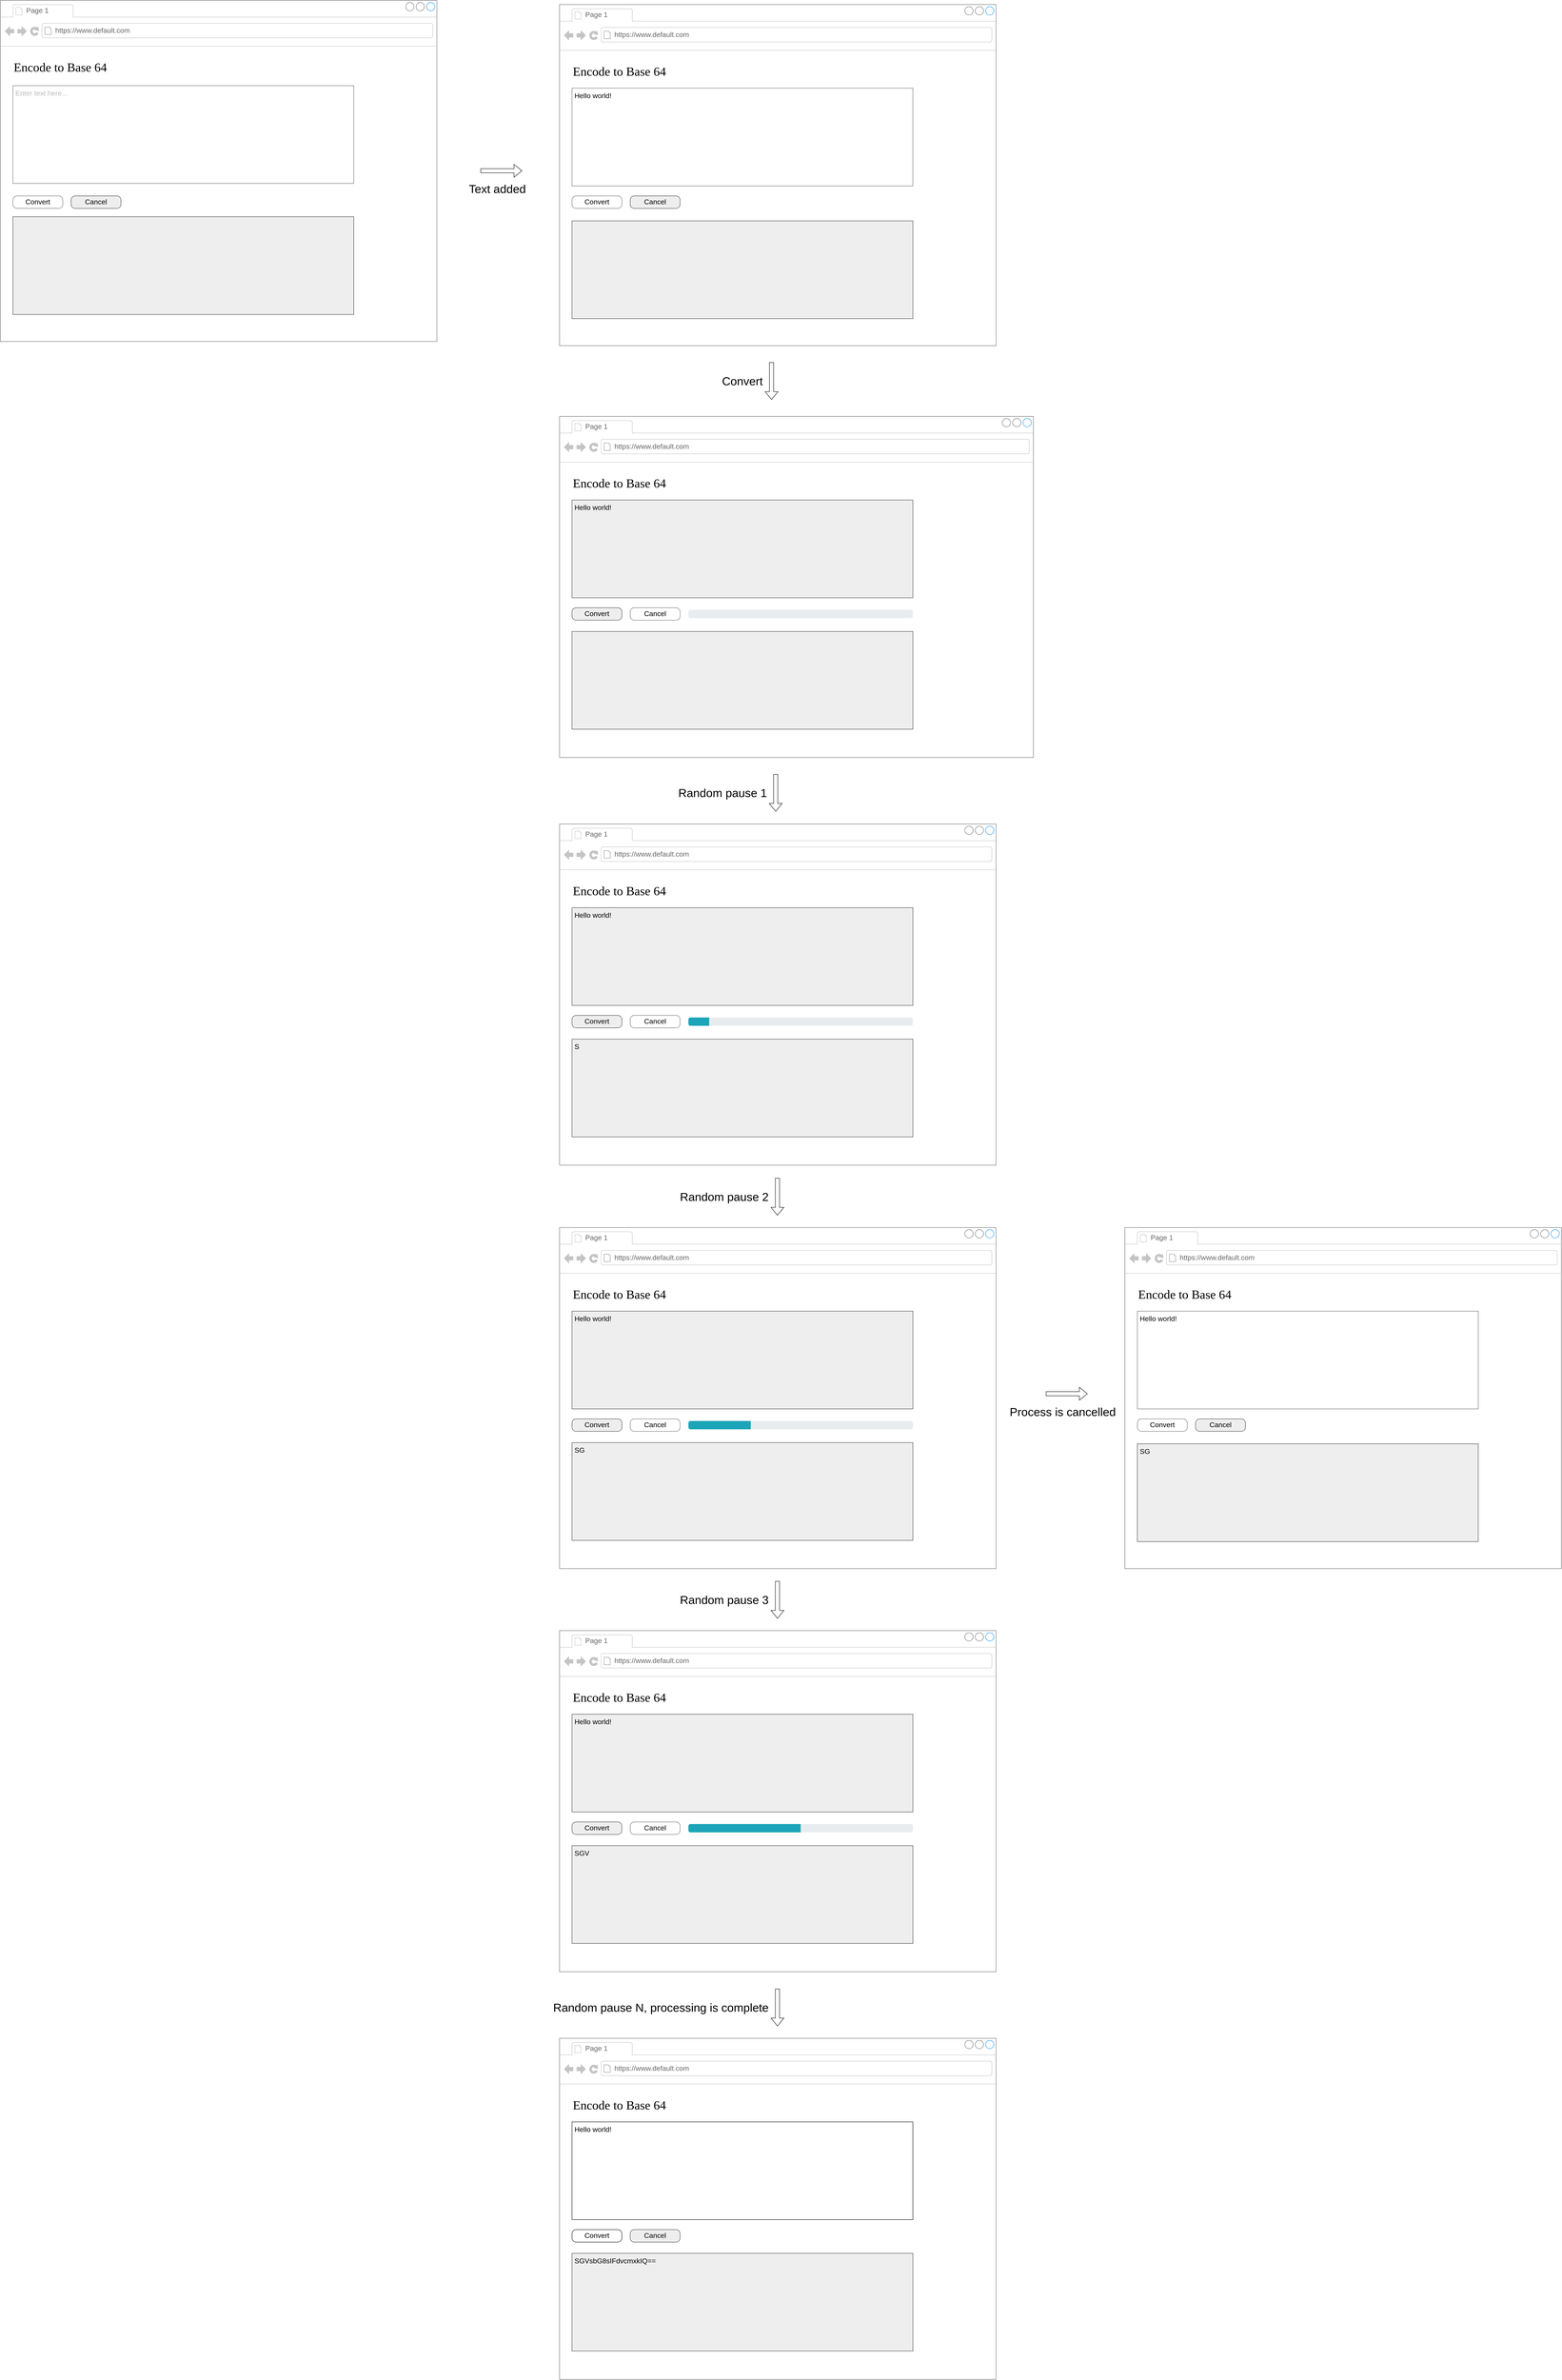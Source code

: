 <mxfile version="21.3.7" type="device" pages="2">
  <diagram name="Wireframes" id="2cc2dc42-3aac-f2a9-1cec-7a8b7cbee084">
    <mxGraphModel dx="4780" dy="3087" grid="1" gridSize="10" guides="1" tooltips="1" connect="1" arrows="1" fold="1" page="1" pageScale="1" pageWidth="1100" pageHeight="850" background="none" math="0" shadow="0">
      <root>
        <mxCell id="0" />
        <mxCell id="1" parent="0" />
        <mxCell id="rPM3YHODY2QAmtToVd4L-13" value="" style="strokeWidth=1;shadow=0;dashed=0;align=center;html=1;shape=mxgraph.mockup.containers.browserWindow;rSize=0;strokeColor=#666666;mainText=,;recursiveResize=0;rounded=0;labelBackgroundColor=none;fontFamily=Verdana;fontSize=12;fontColor=#bdbcbc;" parent="1" vertex="1">
          <mxGeometry x="1370" y="1030" width="1140" height="820" as="geometry" />
        </mxCell>
        <mxCell id="rPM3YHODY2QAmtToVd4L-14" value="Page 1" style="strokeWidth=1;shadow=0;dashed=0;align=center;html=1;shape=mxgraph.mockup.containers.anchor;fontSize=17;fontColor=#666666;align=left;" parent="rPM3YHODY2QAmtToVd4L-13" vertex="1">
          <mxGeometry x="60" y="12" width="110" height="26" as="geometry" />
        </mxCell>
        <mxCell id="rPM3YHODY2QAmtToVd4L-15" value="https://www.default.com" style="strokeWidth=1;shadow=0;dashed=0;align=center;html=1;shape=mxgraph.mockup.containers.anchor;rSize=0;fontSize=17;fontColor=#666666;align=left;" parent="rPM3YHODY2QAmtToVd4L-13" vertex="1">
          <mxGeometry x="130" y="60" width="250" height="26" as="geometry" />
        </mxCell>
        <mxCell id="rPM3YHODY2QAmtToVd4L-16" value="Encode to Base 64" style="text;html=1;points=[];align=left;verticalAlign=top;spacingTop=-4;fontSize=30;fontFamily=Verdana" parent="rPM3YHODY2QAmtToVd4L-13" vertex="1">
          <mxGeometry x="30" y="140" width="340" height="50" as="geometry" />
        </mxCell>
        <mxCell id="rPM3YHODY2QAmtToVd4L-17" value="Convert" style="strokeWidth=1;shadow=0;dashed=0;align=center;html=1;shape=mxgraph.mockup.buttons.button;strokeColor=#36393d;mainText=;buttonStyle=round;fontSize=17;fontStyle=0;fillColor=#eeeeee;whiteSpace=wrap;rounded=0;labelBackgroundColor=none;" parent="rPM3YHODY2QAmtToVd4L-13" vertex="1">
          <mxGeometry x="30" y="460" width="120" height="30" as="geometry" />
        </mxCell>
        <mxCell id="rPM3YHODY2QAmtToVd4L-18" value="Hello world!" style="strokeWidth=1;shadow=0;dashed=0;align=center;html=1;shape=mxgraph.mockup.text.textBox;align=left;fontSize=17;spacingLeft=4;spacingTop=-3;whiteSpace=wrap;strokeColor=#36393d;mainText=;labelPosition=center;verticalLabelPosition=top;verticalAlign=bottom;spacingBottom=-31;fillColor=#eeeeee;" parent="rPM3YHODY2QAmtToVd4L-13" vertex="1">
          <mxGeometry x="30" y="201" width="820" height="235" as="geometry" />
        </mxCell>
        <mxCell id="rPM3YHODY2QAmtToVd4L-28" value="" style="strokeWidth=1;shadow=0;dashed=0;align=center;html=1;shape=mxgraph.mockup.text.textBox;align=left;fontSize=17;spacingLeft=4;spacingTop=-3;whiteSpace=wrap;strokeColor=#36393d;mainText=;labelPosition=center;verticalLabelPosition=top;verticalAlign=bottom;spacingBottom=-31;fillColor=#eeeeee;" parent="rPM3YHODY2QAmtToVd4L-13" vertex="1">
          <mxGeometry x="30" y="517" width="820" height="235" as="geometry" />
        </mxCell>
        <mxCell id="rPM3YHODY2QAmtToVd4L-29" value="Cancel" style="strokeWidth=1;shadow=0;dashed=0;align=center;html=1;shape=mxgraph.mockup.buttons.button;strokeColor=#666666;mainText=;buttonStyle=round;fontSize=17;fontStyle=0;fillColor=none;whiteSpace=wrap;rounded=0;labelBackgroundColor=none;" parent="rPM3YHODY2QAmtToVd4L-13" vertex="1">
          <mxGeometry x="170" y="460" width="120" height="30" as="geometry" />
        </mxCell>
        <mxCell id="VLw5lVdfSRDfY9Y6dXmb-11" value="" style="html=1;shadow=0;dashed=0;shape=mxgraph.bootstrap.rrect;rSize=5;fillColor=#E9ECEF;strokeColor=none;fillOpacity=100;labelPadding=0;" vertex="1" parent="rPM3YHODY2QAmtToVd4L-13">
          <mxGeometry x="310" y="465" width="540" height="20" as="geometry" />
        </mxCell>
        <mxCell id="7026571954dc6520-1" value="" style="strokeWidth=1;shadow=0;dashed=0;align=center;html=1;shape=mxgraph.mockup.containers.browserWindow;rSize=0;strokeColor=#666666;mainText=,;recursiveResize=0;rounded=0;labelBackgroundColor=none;fontFamily=Verdana;fontSize=12" parent="1" vertex="1">
          <mxGeometry x="25" y="30" width="1050" height="820" as="geometry" />
        </mxCell>
        <mxCell id="7026571954dc6520-2" value="Page 1" style="strokeWidth=1;shadow=0;dashed=0;align=center;html=1;shape=mxgraph.mockup.containers.anchor;fontSize=17;fontColor=#666666;align=left;" parent="7026571954dc6520-1" vertex="1">
          <mxGeometry x="60" y="12" width="110" height="26" as="geometry" />
        </mxCell>
        <mxCell id="7026571954dc6520-3" value="https://www.default.com" style="strokeWidth=1;shadow=0;dashed=0;align=center;html=1;shape=mxgraph.mockup.containers.anchor;rSize=0;fontSize=17;fontColor=#666666;align=left;" parent="7026571954dc6520-1" vertex="1">
          <mxGeometry x="130" y="60" width="250" height="26" as="geometry" />
        </mxCell>
        <mxCell id="7026571954dc6520-4" value="Encode to Base 64" style="text;html=1;points=[];align=left;verticalAlign=top;spacingTop=-4;fontSize=30;fontFamily=Verdana" parent="7026571954dc6520-1" vertex="1">
          <mxGeometry x="30" y="140" width="340" height="50" as="geometry" />
        </mxCell>
        <mxCell id="rPM3YHODY2QAmtToVd4L-1" value="Enter text here..." style="strokeWidth=1;shadow=0;dashed=0;align=center;html=1;shape=mxgraph.mockup.text.textBox;fontColor=#bdbcbc;align=left;fontSize=17;spacingLeft=4;spacingTop=-3;whiteSpace=wrap;strokeColor=#666666;mainText=;labelPosition=center;verticalLabelPosition=top;verticalAlign=bottom;spacingBottom=-31;" parent="7026571954dc6520-1" vertex="1">
          <mxGeometry x="30" y="205" width="820" height="235" as="geometry" />
        </mxCell>
        <mxCell id="rPM3YHODY2QAmtToVd4L-20" value="" style="strokeWidth=1;shadow=0;dashed=0;align=center;html=1;shape=mxgraph.mockup.text.textBox;align=left;fontSize=17;spacingLeft=4;spacingTop=-3;whiteSpace=wrap;strokeColor=#36393d;mainText=;labelPosition=center;verticalLabelPosition=top;verticalAlign=bottom;spacingBottom=-31;fillColor=#eeeeee;" parent="7026571954dc6520-1" vertex="1">
          <mxGeometry x="30" y="520" width="820" height="235" as="geometry" />
        </mxCell>
        <mxCell id="rPM3YHODY2QAmtToVd4L-33" value="Convert" style="strokeWidth=1;shadow=0;dashed=0;align=center;html=1;shape=mxgraph.mockup.buttons.button;strokeColor=#666666;mainText=;buttonStyle=round;fontSize=17;fontStyle=0;fillColor=none;whiteSpace=wrap;rounded=0;labelBackgroundColor=none;" parent="7026571954dc6520-1" vertex="1">
          <mxGeometry x="30" y="470" width="120" height="30" as="geometry" />
        </mxCell>
        <mxCell id="rPM3YHODY2QAmtToVd4L-34" value="Cancel" style="strokeWidth=1;shadow=0;dashed=0;align=center;html=1;shape=mxgraph.mockup.buttons.button;strokeColor=#36393d;mainText=;buttonStyle=round;fontSize=17;fontStyle=0;fillColor=#eeeeee;whiteSpace=wrap;rounded=0;labelBackgroundColor=none;" parent="7026571954dc6520-1" vertex="1">
          <mxGeometry x="170" y="470" width="120" height="30" as="geometry" />
        </mxCell>
        <mxCell id="rPM3YHODY2QAmtToVd4L-5" value="" style="strokeWidth=1;shadow=0;dashed=0;align=center;html=1;shape=mxgraph.mockup.containers.browserWindow;rSize=0;strokeColor=#666666;mainText=,;recursiveResize=0;rounded=0;labelBackgroundColor=none;fontFamily=Verdana;fontSize=12;fontColor=#bdbcbc;" parent="1" vertex="1">
          <mxGeometry x="1370" y="40" width="1050" height="820" as="geometry" />
        </mxCell>
        <mxCell id="rPM3YHODY2QAmtToVd4L-6" value="Page 1" style="strokeWidth=1;shadow=0;dashed=0;align=center;html=1;shape=mxgraph.mockup.containers.anchor;fontSize=17;fontColor=#666666;align=left;" parent="rPM3YHODY2QAmtToVd4L-5" vertex="1">
          <mxGeometry x="60" y="12" width="110" height="26" as="geometry" />
        </mxCell>
        <mxCell id="rPM3YHODY2QAmtToVd4L-7" value="https://www.default.com" style="strokeWidth=1;shadow=0;dashed=0;align=center;html=1;shape=mxgraph.mockup.containers.anchor;rSize=0;fontSize=17;fontColor=#666666;align=left;" parent="rPM3YHODY2QAmtToVd4L-5" vertex="1">
          <mxGeometry x="130" y="60" width="250" height="26" as="geometry" />
        </mxCell>
        <mxCell id="rPM3YHODY2QAmtToVd4L-8" value="Encode to Base 64" style="text;html=1;points=[];align=left;verticalAlign=top;spacingTop=-4;fontSize=30;fontFamily=Verdana" parent="rPM3YHODY2QAmtToVd4L-5" vertex="1">
          <mxGeometry x="30" y="140" width="340" height="50" as="geometry" />
        </mxCell>
        <mxCell id="rPM3YHODY2QAmtToVd4L-12" value="Hello world!" style="strokeWidth=1;shadow=0;dashed=0;align=center;html=1;shape=mxgraph.mockup.text.textBox;fontColor=#050505;align=left;fontSize=17;spacingLeft=4;spacingTop=-3;whiteSpace=wrap;strokeColor=#666666;mainText=;labelPosition=center;verticalLabelPosition=top;verticalAlign=bottom;spacingBottom=-31;" parent="rPM3YHODY2QAmtToVd4L-5" vertex="1">
          <mxGeometry x="30" y="201" width="820" height="235" as="geometry" />
        </mxCell>
        <mxCell id="rPM3YHODY2QAmtToVd4L-31" value="Convert" style="strokeWidth=1;shadow=0;dashed=0;align=center;html=1;shape=mxgraph.mockup.buttons.button;strokeColor=#666666;mainText=;buttonStyle=round;fontSize=17;fontStyle=0;fillColor=none;whiteSpace=wrap;rounded=0;labelBackgroundColor=none;" parent="rPM3YHODY2QAmtToVd4L-5" vertex="1">
          <mxGeometry x="30" y="460" width="120" height="30" as="geometry" />
        </mxCell>
        <mxCell id="rPM3YHODY2QAmtToVd4L-32" value="Cancel" style="strokeWidth=1;shadow=0;dashed=0;align=center;html=1;shape=mxgraph.mockup.buttons.button;strokeColor=#36393d;mainText=;buttonStyle=round;fontSize=17;fontStyle=0;fillColor=#eeeeee;whiteSpace=wrap;rounded=0;labelBackgroundColor=none;" parent="rPM3YHODY2QAmtToVd4L-5" vertex="1">
          <mxGeometry x="170" y="460" width="120" height="30" as="geometry" />
        </mxCell>
        <mxCell id="rPM3YHODY2QAmtToVd4L-35" value="" style="strokeWidth=1;shadow=0;dashed=0;align=center;html=1;shape=mxgraph.mockup.text.textBox;align=left;fontSize=17;spacingLeft=4;spacingTop=-3;whiteSpace=wrap;strokeColor=#36393d;mainText=;labelPosition=center;verticalLabelPosition=top;verticalAlign=bottom;spacingBottom=-31;fillColor=#eeeeee;" parent="rPM3YHODY2QAmtToVd4L-5" vertex="1">
          <mxGeometry x="30" y="520" width="820" height="235" as="geometry" />
        </mxCell>
        <mxCell id="rPM3YHODY2QAmtToVd4L-11" value="Text added" style="shape=flexArrow;endArrow=classic;html=1;rounded=0;fontSize=28;align=center;spacingLeft=0;spacingRight=20;labelPosition=center;verticalLabelPosition=bottom;verticalAlign=top;spacingBottom=-3;spacingTop=20;" parent="1" edge="1">
          <mxGeometry width="50" height="50" relative="1" as="geometry">
            <mxPoint x="1180" y="439.52" as="sourcePoint" />
            <mxPoint x="1280" y="439.52" as="targetPoint" />
          </mxGeometry>
        </mxCell>
        <mxCell id="rPM3YHODY2QAmtToVd4L-19" value="Random pause 2" style="shape=flexArrow;endArrow=classic;html=1;rounded=0;fontSize=28;labelPosition=left;verticalLabelPosition=middle;align=right;verticalAlign=middle;spacingLeft=0;spacingRight=20;" parent="1" edge="1">
          <mxGeometry x="-0.009" width="50" height="50" relative="1" as="geometry">
            <mxPoint x="1894.23" y="2861" as="sourcePoint" />
            <mxPoint x="1894.23" y="2951" as="targetPoint" />
            <mxPoint as="offset" />
          </mxGeometry>
        </mxCell>
        <mxCell id="rPM3YHODY2QAmtToVd4L-36" value="" style="strokeWidth=1;shadow=0;dashed=0;align=center;html=1;shape=mxgraph.mockup.containers.browserWindow;rSize=0;strokeColor=#666666;mainText=,;recursiveResize=0;rounded=0;labelBackgroundColor=none;fontFamily=Verdana;fontSize=12;fontColor=#bdbcbc;" parent="1" vertex="1">
          <mxGeometry x="1370" y="2010" width="1050" height="820" as="geometry" />
        </mxCell>
        <mxCell id="rPM3YHODY2QAmtToVd4L-37" value="Page 1" style="strokeWidth=1;shadow=0;dashed=0;align=center;html=1;shape=mxgraph.mockup.containers.anchor;fontSize=17;fontColor=#666666;align=left;" parent="rPM3YHODY2QAmtToVd4L-36" vertex="1">
          <mxGeometry x="60" y="12" width="110" height="26" as="geometry" />
        </mxCell>
        <mxCell id="rPM3YHODY2QAmtToVd4L-38" value="https://www.default.com" style="strokeWidth=1;shadow=0;dashed=0;align=center;html=1;shape=mxgraph.mockup.containers.anchor;rSize=0;fontSize=17;fontColor=#666666;align=left;" parent="rPM3YHODY2QAmtToVd4L-36" vertex="1">
          <mxGeometry x="130" y="60" width="250" height="26" as="geometry" />
        </mxCell>
        <mxCell id="rPM3YHODY2QAmtToVd4L-39" value="Encode to Base 64" style="text;html=1;points=[];align=left;verticalAlign=top;spacingTop=-4;fontSize=30;fontFamily=Verdana" parent="rPM3YHODY2QAmtToVd4L-36" vertex="1">
          <mxGeometry x="30" y="140" width="340" height="50" as="geometry" />
        </mxCell>
        <mxCell id="rPM3YHODY2QAmtToVd4L-40" value="Convert" style="strokeWidth=1;shadow=0;dashed=0;align=center;html=1;shape=mxgraph.mockup.buttons.button;strokeColor=#36393d;mainText=;buttonStyle=round;fontSize=17;fontStyle=0;fillColor=#eeeeee;whiteSpace=wrap;rounded=0;labelBackgroundColor=none;" parent="rPM3YHODY2QAmtToVd4L-36" vertex="1">
          <mxGeometry x="30" y="460" width="120" height="30" as="geometry" />
        </mxCell>
        <mxCell id="rPM3YHODY2QAmtToVd4L-41" value="Hello world!" style="strokeWidth=1;shadow=0;dashed=0;align=center;html=1;shape=mxgraph.mockup.text.textBox;align=left;fontSize=17;spacingLeft=4;spacingTop=-3;whiteSpace=wrap;strokeColor=#36393d;mainText=;labelPosition=center;verticalLabelPosition=top;verticalAlign=bottom;spacingBottom=-31;fillColor=#eeeeee;" parent="rPM3YHODY2QAmtToVd4L-36" vertex="1">
          <mxGeometry x="30" y="201" width="820" height="235" as="geometry" />
        </mxCell>
        <mxCell id="rPM3YHODY2QAmtToVd4L-42" value="S" style="strokeWidth=1;shadow=0;dashed=0;align=center;html=1;shape=mxgraph.mockup.text.textBox;align=left;fontSize=17;spacingLeft=4;spacingTop=-3;whiteSpace=wrap;strokeColor=#36393d;mainText=;labelPosition=center;verticalLabelPosition=top;verticalAlign=bottom;spacingBottom=-31;fillColor=#eeeeee;" parent="rPM3YHODY2QAmtToVd4L-36" vertex="1">
          <mxGeometry x="30" y="517" width="820" height="235" as="geometry" />
        </mxCell>
        <mxCell id="rPM3YHODY2QAmtToVd4L-43" value="Cancel" style="strokeWidth=1;shadow=0;dashed=0;align=center;html=1;shape=mxgraph.mockup.buttons.button;strokeColor=#666666;mainText=;buttonStyle=round;fontSize=17;fontStyle=0;fillColor=none;whiteSpace=wrap;rounded=0;labelBackgroundColor=none;" parent="rPM3YHODY2QAmtToVd4L-36" vertex="1">
          <mxGeometry x="170" y="460" width="120" height="30" as="geometry" />
        </mxCell>
        <mxCell id="VLw5lVdfSRDfY9Y6dXmb-3" value="" style="html=1;shadow=0;dashed=0;shape=mxgraph.bootstrap.rrect;rSize=5;fillColor=#E9ECEF;strokeColor=none;fillOpacity=100;labelPadding=0;" vertex="1" parent="rPM3YHODY2QAmtToVd4L-36">
          <mxGeometry x="310" y="465" width="540" height="20" as="geometry" />
        </mxCell>
        <mxCell id="VLw5lVdfSRDfY9Y6dXmb-4" value="" style="html=1;shadow=0;dashed=0;shape=mxgraph.bootstrap.leftButton;rSize=5;fillColor=#1CA5B8;strokeColor=none;resizeHeight=1;" vertex="1" parent="VLw5lVdfSRDfY9Y6dXmb-3">
          <mxGeometry width="50" height="20" relative="1" as="geometry" />
        </mxCell>
        <mxCell id="rPM3YHODY2QAmtToVd4L-44" value="Convert" style="shape=flexArrow;endArrow=classic;html=1;rounded=0;fontSize=28;labelPosition=left;verticalLabelPosition=middle;align=right;verticalAlign=middle;spacingLeft=0;spacingRight=20;" parent="1" edge="1">
          <mxGeometry x="-0.012" width="50" height="50" relative="1" as="geometry">
            <mxPoint x="1880" y="900" as="sourcePoint" />
            <mxPoint x="1880" y="990" as="targetPoint" />
            <mxPoint as="offset" />
          </mxGeometry>
        </mxCell>
        <mxCell id="rPM3YHODY2QAmtToVd4L-45" value="" style="strokeWidth=1;shadow=0;dashed=0;align=center;html=1;shape=mxgraph.mockup.containers.browserWindow;rSize=0;strokeColor=#666666;mainText=,;recursiveResize=0;rounded=0;labelBackgroundColor=none;fontFamily=Verdana;fontSize=12;fontColor=#bdbcbc;" parent="1" vertex="1">
          <mxGeometry x="1370" y="2980" width="1050" height="820" as="geometry" />
        </mxCell>
        <mxCell id="rPM3YHODY2QAmtToVd4L-46" value="Page 1" style="strokeWidth=1;shadow=0;dashed=0;align=center;html=1;shape=mxgraph.mockup.containers.anchor;fontSize=17;fontColor=#666666;align=left;" parent="rPM3YHODY2QAmtToVd4L-45" vertex="1">
          <mxGeometry x="60" y="12" width="110" height="26" as="geometry" />
        </mxCell>
        <mxCell id="rPM3YHODY2QAmtToVd4L-47" value="https://www.default.com" style="strokeWidth=1;shadow=0;dashed=0;align=center;html=1;shape=mxgraph.mockup.containers.anchor;rSize=0;fontSize=17;fontColor=#666666;align=left;" parent="rPM3YHODY2QAmtToVd4L-45" vertex="1">
          <mxGeometry x="130" y="60" width="250" height="26" as="geometry" />
        </mxCell>
        <mxCell id="rPM3YHODY2QAmtToVd4L-48" value="Encode to Base 64" style="text;html=1;points=[];align=left;verticalAlign=top;spacingTop=-4;fontSize=30;fontFamily=Verdana" parent="rPM3YHODY2QAmtToVd4L-45" vertex="1">
          <mxGeometry x="30" y="140" width="340" height="50" as="geometry" />
        </mxCell>
        <mxCell id="rPM3YHODY2QAmtToVd4L-49" value="Convert" style="strokeWidth=1;shadow=0;dashed=0;align=center;html=1;shape=mxgraph.mockup.buttons.button;strokeColor=#36393d;mainText=;buttonStyle=round;fontSize=17;fontStyle=0;fillColor=#eeeeee;whiteSpace=wrap;rounded=0;labelBackgroundColor=none;" parent="rPM3YHODY2QAmtToVd4L-45" vertex="1">
          <mxGeometry x="30" y="460" width="120" height="30" as="geometry" />
        </mxCell>
        <mxCell id="rPM3YHODY2QAmtToVd4L-50" value="Hello world!" style="strokeWidth=1;shadow=0;dashed=0;align=center;html=1;shape=mxgraph.mockup.text.textBox;align=left;fontSize=17;spacingLeft=4;spacingTop=-3;whiteSpace=wrap;strokeColor=#36393d;mainText=;labelPosition=center;verticalLabelPosition=top;verticalAlign=bottom;spacingBottom=-31;fillColor=#eeeeee;" parent="rPM3YHODY2QAmtToVd4L-45" vertex="1">
          <mxGeometry x="30" y="201" width="820" height="235" as="geometry" />
        </mxCell>
        <mxCell id="rPM3YHODY2QAmtToVd4L-51" value="SG" style="strokeWidth=1;shadow=0;dashed=0;align=center;html=1;shape=mxgraph.mockup.text.textBox;align=left;fontSize=17;spacingLeft=4;spacingTop=-3;whiteSpace=wrap;strokeColor=#36393d;mainText=;labelPosition=center;verticalLabelPosition=top;verticalAlign=bottom;spacingBottom=-31;fillColor=#eeeeee;" parent="rPM3YHODY2QAmtToVd4L-45" vertex="1">
          <mxGeometry x="30" y="517" width="820" height="235" as="geometry" />
        </mxCell>
        <mxCell id="rPM3YHODY2QAmtToVd4L-52" value="Cancel" style="strokeWidth=1;shadow=0;dashed=0;align=center;html=1;shape=mxgraph.mockup.buttons.button;strokeColor=#666666;mainText=;buttonStyle=round;fontSize=17;fontStyle=0;fillColor=none;whiteSpace=wrap;rounded=0;labelBackgroundColor=none;" parent="rPM3YHODY2QAmtToVd4L-45" vertex="1">
          <mxGeometry x="170" y="460" width="120" height="30" as="geometry" />
        </mxCell>
        <mxCell id="VLw5lVdfSRDfY9Y6dXmb-7" value="" style="html=1;shadow=0;dashed=0;shape=mxgraph.bootstrap.rrect;rSize=5;fillColor=#E9ECEF;strokeColor=none;fillOpacity=100;labelPadding=0;" vertex="1" parent="rPM3YHODY2QAmtToVd4L-45">
          <mxGeometry x="310" y="465" width="540" height="20" as="geometry" />
        </mxCell>
        <mxCell id="VLw5lVdfSRDfY9Y6dXmb-8" value="" style="html=1;shadow=0;dashed=0;shape=mxgraph.bootstrap.leftButton;rSize=5;fillColor=#1CA5B8;strokeColor=none;resizeHeight=1;" vertex="1" parent="VLw5lVdfSRDfY9Y6dXmb-7">
          <mxGeometry width="150" height="20" relative="1" as="geometry" />
        </mxCell>
        <mxCell id="rPM3YHODY2QAmtToVd4L-54" value="Random pause 1" style="shape=flexArrow;endArrow=classic;html=1;rounded=0;fontSize=28;labelPosition=left;verticalLabelPosition=middle;align=right;verticalAlign=middle;spacingLeft=0;spacingRight=20;" parent="1" edge="1">
          <mxGeometry x="-0.009" width="50" height="50" relative="1" as="geometry">
            <mxPoint x="1890" y="1890" as="sourcePoint" />
            <mxPoint x="1890" y="1980" as="targetPoint" />
            <mxPoint as="offset" />
          </mxGeometry>
        </mxCell>
        <mxCell id="rPM3YHODY2QAmtToVd4L-55" value="Random pause 3" style="shape=flexArrow;endArrow=classic;html=1;rounded=0;fontSize=28;labelPosition=left;verticalLabelPosition=middle;align=right;verticalAlign=middle;spacingLeft=0;spacingRight=20;" parent="1" edge="1">
          <mxGeometry x="-0.009" width="50" height="50" relative="1" as="geometry">
            <mxPoint x="1894.23" y="3830" as="sourcePoint" />
            <mxPoint x="1894.23" y="3920" as="targetPoint" />
            <mxPoint as="offset" />
          </mxGeometry>
        </mxCell>
        <mxCell id="rPM3YHODY2QAmtToVd4L-56" value="" style="strokeWidth=1;shadow=0;dashed=0;align=center;html=1;shape=mxgraph.mockup.containers.browserWindow;rSize=0;strokeColor=#666666;mainText=,;recursiveResize=0;rounded=0;labelBackgroundColor=none;fontFamily=Verdana;fontSize=12;fontColor=#bdbcbc;" parent="1" vertex="1">
          <mxGeometry x="1370" y="3949" width="1050" height="820" as="geometry" />
        </mxCell>
        <mxCell id="rPM3YHODY2QAmtToVd4L-57" value="Page 1" style="strokeWidth=1;shadow=0;dashed=0;align=center;html=1;shape=mxgraph.mockup.containers.anchor;fontSize=17;fontColor=#666666;align=left;" parent="rPM3YHODY2QAmtToVd4L-56" vertex="1">
          <mxGeometry x="60" y="12" width="110" height="26" as="geometry" />
        </mxCell>
        <mxCell id="rPM3YHODY2QAmtToVd4L-58" value="https://www.default.com" style="strokeWidth=1;shadow=0;dashed=0;align=center;html=1;shape=mxgraph.mockup.containers.anchor;rSize=0;fontSize=17;fontColor=#666666;align=left;" parent="rPM3YHODY2QAmtToVd4L-56" vertex="1">
          <mxGeometry x="130" y="60" width="250" height="26" as="geometry" />
        </mxCell>
        <mxCell id="rPM3YHODY2QAmtToVd4L-59" value="Encode to Base 64" style="text;html=1;points=[];align=left;verticalAlign=top;spacingTop=-4;fontSize=30;fontFamily=Verdana" parent="rPM3YHODY2QAmtToVd4L-56" vertex="1">
          <mxGeometry x="30" y="140" width="340" height="50" as="geometry" />
        </mxCell>
        <mxCell id="rPM3YHODY2QAmtToVd4L-60" value="Convert" style="strokeWidth=1;shadow=0;dashed=0;align=center;html=1;shape=mxgraph.mockup.buttons.button;strokeColor=#36393d;mainText=;buttonStyle=round;fontSize=17;fontStyle=0;fillColor=#eeeeee;whiteSpace=wrap;rounded=0;labelBackgroundColor=none;" parent="rPM3YHODY2QAmtToVd4L-56" vertex="1">
          <mxGeometry x="30" y="460" width="120" height="30" as="geometry" />
        </mxCell>
        <mxCell id="rPM3YHODY2QAmtToVd4L-61" value="Hello world!" style="strokeWidth=1;shadow=0;dashed=0;align=center;html=1;shape=mxgraph.mockup.text.textBox;align=left;fontSize=17;spacingLeft=4;spacingTop=-3;whiteSpace=wrap;strokeColor=#36393d;mainText=;labelPosition=center;verticalLabelPosition=top;verticalAlign=bottom;spacingBottom=-31;fillColor=#eeeeee;" parent="rPM3YHODY2QAmtToVd4L-56" vertex="1">
          <mxGeometry x="30" y="201" width="820" height="235" as="geometry" />
        </mxCell>
        <mxCell id="rPM3YHODY2QAmtToVd4L-62" value="SGV" style="strokeWidth=1;shadow=0;dashed=0;align=center;html=1;shape=mxgraph.mockup.text.textBox;align=left;fontSize=17;spacingLeft=4;spacingTop=-3;whiteSpace=wrap;strokeColor=#36393d;mainText=;labelPosition=center;verticalLabelPosition=top;verticalAlign=bottom;spacingBottom=-31;fillColor=#eeeeee;" parent="rPM3YHODY2QAmtToVd4L-56" vertex="1">
          <mxGeometry x="30" y="517" width="820" height="235" as="geometry" />
        </mxCell>
        <mxCell id="rPM3YHODY2QAmtToVd4L-63" value="Cancel" style="strokeWidth=1;shadow=0;dashed=0;align=center;html=1;shape=mxgraph.mockup.buttons.button;strokeColor=#666666;mainText=;buttonStyle=round;fontSize=17;fontStyle=0;fillColor=none;whiteSpace=wrap;rounded=0;labelBackgroundColor=none;" parent="rPM3YHODY2QAmtToVd4L-56" vertex="1">
          <mxGeometry x="170" y="460" width="120" height="30" as="geometry" />
        </mxCell>
        <mxCell id="VLw5lVdfSRDfY9Y6dXmb-9" value="" style="html=1;shadow=0;dashed=0;shape=mxgraph.bootstrap.rrect;rSize=5;fillColor=#E9ECEF;strokeColor=none;fillOpacity=100;labelPadding=0;" vertex="1" parent="rPM3YHODY2QAmtToVd4L-56">
          <mxGeometry x="310" y="465" width="540" height="20" as="geometry" />
        </mxCell>
        <mxCell id="VLw5lVdfSRDfY9Y6dXmb-10" value="" style="html=1;shadow=0;dashed=0;shape=mxgraph.bootstrap.leftButton;rSize=5;fillColor=#1CA5B8;strokeColor=none;resizeHeight=1;" vertex="1" parent="VLw5lVdfSRDfY9Y6dXmb-9">
          <mxGeometry width="270" height="20" relative="1" as="geometry" />
        </mxCell>
        <mxCell id="rPM3YHODY2QAmtToVd4L-64" value="Random pause N, processing is complete" style="shape=flexArrow;endArrow=classic;html=1;rounded=0;fontSize=28;labelPosition=left;verticalLabelPosition=middle;align=right;verticalAlign=middle;spacingLeft=0;spacingRight=20;" parent="1" edge="1">
          <mxGeometry x="-0.009" width="50" height="50" relative="1" as="geometry">
            <mxPoint x="1894.23" y="4810" as="sourcePoint" />
            <mxPoint x="1894.23" y="4900" as="targetPoint" />
            <mxPoint as="offset" />
          </mxGeometry>
        </mxCell>
        <mxCell id="rPM3YHODY2QAmtToVd4L-65" value="" style="strokeWidth=1;shadow=0;dashed=0;align=center;html=1;shape=mxgraph.mockup.containers.browserWindow;rSize=0;strokeColor=#666666;mainText=,;recursiveResize=0;rounded=0;labelBackgroundColor=none;fontFamily=Verdana;fontSize=12;fontColor=#bdbcbc;" parent="1" vertex="1">
          <mxGeometry x="1370" y="4929" width="1050" height="820" as="geometry" />
        </mxCell>
        <mxCell id="rPM3YHODY2QAmtToVd4L-66" value="Page 1" style="strokeWidth=1;shadow=0;dashed=0;align=center;html=1;shape=mxgraph.mockup.containers.anchor;fontSize=17;fontColor=#666666;align=left;" parent="rPM3YHODY2QAmtToVd4L-65" vertex="1">
          <mxGeometry x="60" y="12" width="110" height="26" as="geometry" />
        </mxCell>
        <mxCell id="rPM3YHODY2QAmtToVd4L-67" value="https://www.default.com" style="strokeWidth=1;shadow=0;dashed=0;align=center;html=1;shape=mxgraph.mockup.containers.anchor;rSize=0;fontSize=17;fontColor=#666666;align=left;" parent="rPM3YHODY2QAmtToVd4L-65" vertex="1">
          <mxGeometry x="130" y="60" width="250" height="26" as="geometry" />
        </mxCell>
        <mxCell id="rPM3YHODY2QAmtToVd4L-68" value="Encode to Base 64" style="text;html=1;points=[];align=left;verticalAlign=top;spacingTop=-4;fontSize=30;fontFamily=Verdana" parent="rPM3YHODY2QAmtToVd4L-65" vertex="1">
          <mxGeometry x="30" y="140" width="340" height="50" as="geometry" />
        </mxCell>
        <mxCell id="rPM3YHODY2QAmtToVd4L-69" value="Convert" style="strokeWidth=1;shadow=0;dashed=0;align=center;html=1;shape=mxgraph.mockup.buttons.button;mainText=;buttonStyle=round;fontSize=17;fontStyle=0;whiteSpace=wrap;rounded=0;labelBackgroundColor=none;" parent="rPM3YHODY2QAmtToVd4L-65" vertex="1">
          <mxGeometry x="30" y="460" width="120" height="30" as="geometry" />
        </mxCell>
        <mxCell id="rPM3YHODY2QAmtToVd4L-70" value="Hello world!" style="strokeWidth=1;shadow=0;dashed=0;align=center;html=1;shape=mxgraph.mockup.text.textBox;align=left;fontSize=17;spacingLeft=4;spacingTop=-3;whiteSpace=wrap;mainText=;labelPosition=center;verticalLabelPosition=top;verticalAlign=bottom;spacingBottom=-31;" parent="rPM3YHODY2QAmtToVd4L-65" vertex="1">
          <mxGeometry x="30" y="201" width="820" height="235" as="geometry" />
        </mxCell>
        <mxCell id="rPM3YHODY2QAmtToVd4L-71" value="SGVsbG8sIFdvcmxkIQ==" style="strokeWidth=1;shadow=0;dashed=0;align=center;html=1;shape=mxgraph.mockup.text.textBox;align=left;fontSize=17;spacingLeft=4;spacingTop=-3;whiteSpace=wrap;strokeColor=#36393d;mainText=;labelPosition=center;verticalLabelPosition=top;verticalAlign=bottom;spacingBottom=-31;fillColor=#eeeeee;" parent="rPM3YHODY2QAmtToVd4L-65" vertex="1">
          <mxGeometry x="30" y="517" width="820" height="235" as="geometry" />
        </mxCell>
        <mxCell id="rPM3YHODY2QAmtToVd4L-72" value="Cancel" style="strokeWidth=1;shadow=0;dashed=0;align=center;html=1;shape=mxgraph.mockup.buttons.button;strokeColor=#36393d;mainText=;buttonStyle=round;fontSize=17;fontStyle=0;fillColor=#eeeeee;whiteSpace=wrap;rounded=0;labelBackgroundColor=none;" parent="rPM3YHODY2QAmtToVd4L-65" vertex="1">
          <mxGeometry x="170" y="460" width="120" height="30" as="geometry" />
        </mxCell>
        <mxCell id="rPM3YHODY2QAmtToVd4L-81" value="" style="strokeWidth=1;shadow=0;dashed=0;align=center;html=1;shape=mxgraph.mockup.containers.browserWindow;rSize=0;strokeColor=#666666;mainText=,;recursiveResize=0;rounded=0;labelBackgroundColor=none;fontFamily=Verdana;fontSize=12;fontColor=#bdbcbc;" parent="1" vertex="1">
          <mxGeometry x="2730" y="2980" width="1050" height="820" as="geometry" />
        </mxCell>
        <mxCell id="rPM3YHODY2QAmtToVd4L-82" value="Page 1" style="strokeWidth=1;shadow=0;dashed=0;align=center;html=1;shape=mxgraph.mockup.containers.anchor;fontSize=17;fontColor=#666666;align=left;" parent="rPM3YHODY2QAmtToVd4L-81" vertex="1">
          <mxGeometry x="60" y="12" width="110" height="26" as="geometry" />
        </mxCell>
        <mxCell id="rPM3YHODY2QAmtToVd4L-83" value="https://www.default.com" style="strokeWidth=1;shadow=0;dashed=0;align=center;html=1;shape=mxgraph.mockup.containers.anchor;rSize=0;fontSize=17;fontColor=#666666;align=left;" parent="rPM3YHODY2QAmtToVd4L-81" vertex="1">
          <mxGeometry x="130" y="60" width="250" height="26" as="geometry" />
        </mxCell>
        <mxCell id="rPM3YHODY2QAmtToVd4L-84" value="Encode to Base 64" style="text;html=1;points=[];align=left;verticalAlign=top;spacingTop=-4;fontSize=30;fontFamily=Verdana" parent="rPM3YHODY2QAmtToVd4L-81" vertex="1">
          <mxGeometry x="30" y="140" width="340" height="50" as="geometry" />
        </mxCell>
        <mxCell id="rPM3YHODY2QAmtToVd4L-85" value="Hello world!" style="strokeWidth=1;shadow=0;dashed=0;align=center;html=1;shape=mxgraph.mockup.text.textBox;fontColor=#050505;align=left;fontSize=17;spacingLeft=4;spacingTop=-3;whiteSpace=wrap;strokeColor=#666666;mainText=;labelPosition=center;verticalLabelPosition=top;verticalAlign=bottom;spacingBottom=-31;" parent="rPM3YHODY2QAmtToVd4L-81" vertex="1">
          <mxGeometry x="30" y="201" width="820" height="235" as="geometry" />
        </mxCell>
        <mxCell id="rPM3YHODY2QAmtToVd4L-86" value="Convert" style="strokeWidth=1;shadow=0;dashed=0;align=center;html=1;shape=mxgraph.mockup.buttons.button;strokeColor=#666666;mainText=;buttonStyle=round;fontSize=17;fontStyle=0;fillColor=none;whiteSpace=wrap;rounded=0;labelBackgroundColor=none;" parent="rPM3YHODY2QAmtToVd4L-81" vertex="1">
          <mxGeometry x="30" y="460" width="120" height="30" as="geometry" />
        </mxCell>
        <mxCell id="rPM3YHODY2QAmtToVd4L-87" value="Cancel" style="strokeWidth=1;shadow=0;dashed=0;align=center;html=1;shape=mxgraph.mockup.buttons.button;strokeColor=#36393d;mainText=;buttonStyle=round;fontSize=17;fontStyle=0;fillColor=#eeeeee;whiteSpace=wrap;rounded=0;labelBackgroundColor=none;" parent="rPM3YHODY2QAmtToVd4L-81" vertex="1">
          <mxGeometry x="170" y="460" width="120" height="30" as="geometry" />
        </mxCell>
        <mxCell id="rPM3YHODY2QAmtToVd4L-88" value="SG" style="strokeWidth=1;shadow=0;dashed=0;align=center;html=1;shape=mxgraph.mockup.text.textBox;align=left;fontSize=17;spacingLeft=4;spacingTop=-3;whiteSpace=wrap;strokeColor=#36393d;mainText=;labelPosition=center;verticalLabelPosition=top;verticalAlign=bottom;spacingBottom=-31;fillColor=#eeeeee;" parent="rPM3YHODY2QAmtToVd4L-81" vertex="1">
          <mxGeometry x="30" y="520" width="820" height="235" as="geometry" />
        </mxCell>
        <mxCell id="rPM3YHODY2QAmtToVd4L-89" value="Process is cancelled" style="shape=flexArrow;endArrow=classic;html=1;rounded=0;fontSize=28;align=center;spacingLeft=0;spacingRight=20;labelPosition=center;verticalLabelPosition=bottom;verticalAlign=top;spacingBottom=-3;spacingTop=20;" parent="1" edge="1">
          <mxGeometry width="50" height="50" relative="1" as="geometry">
            <mxPoint x="2540" y="3379.52" as="sourcePoint" />
            <mxPoint x="2640" y="3379.52" as="targetPoint" />
          </mxGeometry>
        </mxCell>
      </root>
    </mxGraphModel>
  </diagram>
  <diagram id="eaOuImJbzNtsbQJY6gVQ" name="Architecture">
    <mxGraphModel dx="1434" dy="804" grid="1" gridSize="10" guides="1" tooltips="1" connect="1" arrows="1" fold="1" page="1" pageScale="1" pageWidth="827" pageHeight="1169" math="0" shadow="0">
      <root>
        <mxCell id="0" />
        <mxCell id="1" parent="0" />
        <mxCell id="eJ82GMnhVTM4HftklKR5-3" style="edgeStyle=orthogonalEdgeStyle;rounded=0;orthogonalLoop=1;jettySize=auto;html=1;entryX=0;entryY=0.5;entryDx=0;entryDy=0;" edge="1" parent="1" source="eJ82GMnhVTM4HftklKR5-1" target="eJ82GMnhVTM4HftklKR5-2">
          <mxGeometry relative="1" as="geometry" />
        </mxCell>
        <mxCell id="eJ82GMnhVTM4HftklKR5-1" value="Front-end views" style="rounded=0;whiteSpace=wrap;html=1;" vertex="1" parent="1">
          <mxGeometry x="70" y="220" width="120" height="60" as="geometry" />
        </mxCell>
        <mxCell id="eJ82GMnhVTM4HftklKR5-5" style="edgeStyle=orthogonalEdgeStyle;rounded=0;orthogonalLoop=1;jettySize=auto;html=1;entryX=0.5;entryY=1;entryDx=0;entryDy=0;entryPerimeter=0;" edge="1" parent="1" source="eJ82GMnhVTM4HftklKR5-2" target="eJ82GMnhVTM4HftklKR5-4">
          <mxGeometry relative="1" as="geometry" />
        </mxCell>
        <mxCell id="eJ82GMnhVTM4HftklKR5-37" value="Task Id" style="edgeLabel;html=1;align=center;verticalAlign=middle;resizable=0;points=[];" vertex="1" connectable="0" parent="eJ82GMnhVTM4HftklKR5-5">
          <mxGeometry x="-0.298" y="-2" relative="1" as="geometry">
            <mxPoint x="11" y="-12" as="offset" />
          </mxGeometry>
        </mxCell>
        <mxCell id="eJ82GMnhVTM4HftklKR5-17" style="edgeStyle=orthogonalEdgeStyle;rounded=0;orthogonalLoop=1;jettySize=auto;html=1;entryX=1;entryY=0.75;entryDx=0;entryDy=0;" edge="1" parent="1" source="eJ82GMnhVTM4HftklKR5-2" target="eJ82GMnhVTM4HftklKR5-1">
          <mxGeometry relative="1" as="geometry">
            <Array as="points">
              <mxPoint x="290" y="265" />
              <mxPoint x="290" y="265" />
            </Array>
          </mxGeometry>
        </mxCell>
        <mxCell id="eJ82GMnhVTM4HftklKR5-32" value="&lt;div style=&quot;text-align: left;&quot;&gt;Create new task;&lt;br&gt;delete completed task;&lt;/div&gt;&lt;div style=&quot;text-align: left;&quot;&gt;delete canceled task&lt;/div&gt;" style="edgeStyle=orthogonalEdgeStyle;rounded=0;orthogonalLoop=1;jettySize=auto;html=1;entryX=-0.001;entryY=0.56;entryDx=0;entryDy=0;entryPerimeter=0;exitX=0.5;exitY=1;exitDx=0;exitDy=0;" edge="1" parent="1" source="eJ82GMnhVTM4HftklKR5-2" target="eJ82GMnhVTM4HftklKR5-29">
          <mxGeometry x="0.412" y="20" relative="1" as="geometry">
            <Array as="points">
              <mxPoint x="380" y="630" />
              <mxPoint x="780" y="630" />
            </Array>
            <mxPoint as="offset" />
          </mxGeometry>
        </mxCell>
        <mxCell id="eJ82GMnhVTM4HftklKR5-2" value="Task Hub" style="rounded=0;whiteSpace=wrap;html=1;" vertex="1" parent="1">
          <mxGeometry x="320" y="220" width="120" height="60" as="geometry" />
        </mxCell>
        <mxCell id="eJ82GMnhVTM4HftklKR5-8" style="edgeStyle=orthogonalEdgeStyle;rounded=0;orthogonalLoop=1;jettySize=auto;html=1;entryX=0;entryY=0.5;entryDx=0;entryDy=0;" edge="1" parent="1" source="eJ82GMnhVTM4HftklKR5-4" target="eJ82GMnhVTM4HftklKR5-6">
          <mxGeometry relative="1" as="geometry">
            <mxPoint x="770" y="310" as="targetPoint" />
            <Array as="points">
              <mxPoint x="740" y="250" />
              <mxPoint x="740" y="250" />
            </Array>
          </mxGeometry>
        </mxCell>
        <mxCell id="eJ82GMnhVTM4HftklKR5-38" value="Task Id" style="edgeLabel;html=1;align=center;verticalAlign=middle;resizable=0;points=[];" vertex="1" connectable="0" parent="eJ82GMnhVTM4HftklKR5-8">
          <mxGeometry x="-0.156" y="-2" relative="1" as="geometry">
            <mxPoint x="3" y="-12" as="offset" />
          </mxGeometry>
        </mxCell>
        <mxCell id="eJ82GMnhVTM4HftklKR5-4" value="Encoding queue" style="shape=cylinder3;whiteSpace=wrap;html=1;boundedLbl=1;backgroundOutline=1;size=15;rotation=90;horizontal=0;" vertex="1" parent="1">
          <mxGeometry x="560" y="185" width="60" height="130" as="geometry" />
        </mxCell>
        <mxCell id="eJ82GMnhVTM4HftklKR5-50" style="edgeStyle=orthogonalEdgeStyle;rounded=0;orthogonalLoop=1;jettySize=auto;html=1;entryX=0.5;entryY=0;entryDx=0;entryDy=0;entryPerimeter=0;" edge="1" parent="1" source="eJ82GMnhVTM4HftklKR5-6" target="eJ82GMnhVTM4HftklKR5-29">
          <mxGeometry relative="1" as="geometry">
            <mxPoint x="870" y="460" as="targetPoint" />
            <Array as="points">
              <mxPoint x="810" y="560" />
              <mxPoint x="810" y="560" />
            </Array>
          </mxGeometry>
        </mxCell>
        <mxCell id="eJ82GMnhVTM4HftklKR5-51" value="Get task raw data;&lt;br&gt;write task encoded data" style="edgeLabel;html=1;align=left;verticalAlign=middle;resizable=0;points=[];" vertex="1" connectable="0" parent="eJ82GMnhVTM4HftklKR5-50">
          <mxGeometry x="-0.217" y="-2" relative="1" as="geometry">
            <mxPoint x="-58" y="13" as="offset" />
          </mxGeometry>
        </mxCell>
        <mxCell id="eJ82GMnhVTM4HftklKR5-6" value="Encoding service" style="rounded=0;whiteSpace=wrap;html=1;" vertex="1" parent="1">
          <mxGeometry x="750" y="220" width="120" height="60" as="geometry" />
        </mxCell>
        <mxCell id="eJ82GMnhVTM4HftklKR5-44" value="Task Id" style="edgeStyle=orthogonalEdgeStyle;rounded=0;orthogonalLoop=1;jettySize=auto;html=1;entryX=0;entryY=0.5;entryDx=0;entryDy=0;" edge="1" parent="1" source="eJ82GMnhVTM4HftklKR5-9" target="eJ82GMnhVTM4HftklKR5-14">
          <mxGeometry x="-0.037" y="10" relative="1" as="geometry">
            <mxPoint as="offset" />
          </mxGeometry>
        </mxCell>
        <mxCell id="eJ82GMnhVTM4HftklKR5-9" value="Output queue&lt;br&gt;(supports scheduling)" style="shape=cylinder3;whiteSpace=wrap;html=1;boundedLbl=1;backgroundOutline=1;size=15;rotation=90;horizontal=0;" vertex="1" parent="1">
          <mxGeometry x="1270" y="185" width="60" height="130" as="geometry" />
        </mxCell>
        <mxCell id="eJ82GMnhVTM4HftklKR5-43" value="Task Id, timeout" style="edgeStyle=orthogonalEdgeStyle;rounded=0;orthogonalLoop=1;jettySize=auto;html=1;entryX=0.5;entryY=1;entryDx=0;entryDy=0;entryPerimeter=0;" edge="1" parent="1" source="eJ82GMnhVTM4HftklKR5-11" target="eJ82GMnhVTM4HftklKR5-9">
          <mxGeometry x="-0.077" y="10" relative="1" as="geometry">
            <mxPoint as="offset" />
          </mxGeometry>
        </mxCell>
        <mxCell id="eJ82GMnhVTM4HftklKR5-52" style="edgeStyle=orthogonalEdgeStyle;rounded=0;orthogonalLoop=1;jettySize=auto;html=1;entryX=1.002;entryY=0.439;entryDx=0;entryDy=0;entryPerimeter=0;exitX=0.5;exitY=1;exitDx=0;exitDy=0;" edge="1" parent="1" source="eJ82GMnhVTM4HftklKR5-11" target="eJ82GMnhVTM4HftklKR5-29">
          <mxGeometry relative="1" as="geometry">
            <Array as="points">
              <mxPoint x="1040" y="620" />
            </Array>
          </mxGeometry>
        </mxCell>
        <mxCell id="eJ82GMnhVTM4HftklKR5-53" value="&lt;div style=&quot;text-align: center;&quot;&gt;&lt;span style=&quot;text-align: left;&quot;&gt;Get last sent character number&lt;/span&gt;&lt;/div&gt;" style="edgeLabel;html=1;align=center;verticalAlign=middle;resizable=0;points=[];" vertex="1" connectable="0" parent="eJ82GMnhVTM4HftklKR5-52">
          <mxGeometry x="-0.524" y="1" relative="1" as="geometry">
            <mxPoint x="9" y="-3" as="offset" />
          </mxGeometry>
        </mxCell>
        <mxCell id="eJ82GMnhVTM4HftklKR5-11" value="Output scheduler" style="rounded=0;whiteSpace=wrap;html=1;" vertex="1" parent="1">
          <mxGeometry x="980" y="220" width="120" height="60" as="geometry" />
        </mxCell>
        <mxCell id="eJ82GMnhVTM4HftklKR5-45" value="Task Id" style="edgeStyle=orthogonalEdgeStyle;rounded=0;orthogonalLoop=1;jettySize=auto;html=1;entryX=0.5;entryY=0;entryDx=0;entryDy=0;exitX=0.424;exitY=0.008;exitDx=0;exitDy=0;exitPerimeter=0;" edge="1" parent="1" source="eJ82GMnhVTM4HftklKR5-14" target="eJ82GMnhVTM4HftklKR5-11">
          <mxGeometry x="-0.016" y="-10" relative="1" as="geometry">
            <Array as="points">
              <mxPoint x="1491" y="180" />
              <mxPoint x="1040" y="180" />
            </Array>
            <mxPoint as="offset" />
          </mxGeometry>
        </mxCell>
        <mxCell id="eJ82GMnhVTM4HftklKR5-47" value="Task Id, next character, its index, total encoded string length" style="edgeStyle=orthogonalEdgeStyle;rounded=0;orthogonalLoop=1;jettySize=auto;html=1;exitX=0.642;exitY=-0.033;exitDx=0;exitDy=0;exitPerimeter=0;" edge="1" parent="1" source="eJ82GMnhVTM4HftklKR5-14" target="eJ82GMnhVTM4HftklKR5-2">
          <mxGeometry x="0.007" y="-10" relative="1" as="geometry">
            <Array as="points">
              <mxPoint x="1517" y="120" />
              <mxPoint x="380" y="120" />
            </Array>
            <mxPoint as="offset" />
          </mxGeometry>
        </mxCell>
        <mxCell id="eJ82GMnhVTM4HftklKR5-54" style="edgeStyle=orthogonalEdgeStyle;rounded=0;orthogonalLoop=1;jettySize=auto;html=1;entryX=1.002;entryY=0.749;entryDx=0;entryDy=0;entryPerimeter=0;" edge="1" parent="1" source="eJ82GMnhVTM4HftklKR5-14" target="eJ82GMnhVTM4HftklKR5-29">
          <mxGeometry relative="1" as="geometry">
            <Array as="points">
              <mxPoint x="1500" y="645" />
            </Array>
          </mxGeometry>
        </mxCell>
        <mxCell id="eJ82GMnhVTM4HftklKR5-55" value="&lt;span style=&quot;color: rgb(0, 0, 0); font-family: Helvetica; font-size: 11px; font-style: normal; font-variant-ligatures: normal; font-variant-caps: normal; font-weight: 400; letter-spacing: normal; orphans: 2; text-indent: 0px; text-transform: none; widows: 2; word-spacing: 0px; -webkit-text-stroke-width: 0px; background-color: rgb(255, 255, 255); text-decoration-thickness: initial; text-decoration-style: initial; text-decoration-color: initial; float: none; display: inline !important;&quot;&gt;Read character to be sent;&lt;br&gt;&lt;/span&gt;&lt;div style=&quot;border-color: var(--border-color); color: rgb(0, 0, 0); font-family: Helvetica; font-size: 11px; font-style: normal; font-variant-ligatures: normal; font-variant-caps: normal; font-weight: 400; letter-spacing: normal; orphans: 2; text-indent: 0px; text-transform: none; widows: 2; word-spacing: 0px; -webkit-text-stroke-width: 0px; text-decoration-thickness: initial; text-decoration-style: initial; text-decoration-color: initial;&quot;&gt;update last sent character number&amp;nbsp;&lt;/div&gt;" style="edgeLabel;html=1;align=left;verticalAlign=middle;resizable=0;points=[];" vertex="1" connectable="0" parent="eJ82GMnhVTM4HftklKR5-54">
          <mxGeometry x="-0.761" y="2" relative="1" as="geometry">
            <mxPoint x="-82" y="7" as="offset" />
          </mxGeometry>
        </mxCell>
        <mxCell id="eJ82GMnhVTM4HftklKR5-14" value="Output service" style="rounded=0;whiteSpace=wrap;html=1;" vertex="1" parent="1">
          <mxGeometry x="1440" y="220" width="120" height="60" as="geometry" />
        </mxCell>
        <mxCell id="eJ82GMnhVTM4HftklKR5-29" value="Task storage" style="shape=cylinder3;whiteSpace=wrap;html=1;boundedLbl=1;backgroundOutline=1;size=15;" vertex="1" parent="1">
          <mxGeometry x="780" y="585" width="60" height="80" as="geometry" />
        </mxCell>
        <mxCell id="eJ82GMnhVTM4HftklKR5-41" style="edgeStyle=orthogonalEdgeStyle;rounded=0;orthogonalLoop=1;jettySize=auto;html=1;exitX=1;exitY=0.5;exitDx=0;exitDy=0;" edge="1" parent="1" source="eJ82GMnhVTM4HftklKR5-6">
          <mxGeometry relative="1" as="geometry">
            <mxPoint x="930" y="249.58" as="sourcePoint" />
            <mxPoint x="980" y="250" as="targetPoint" />
            <Array as="points">
              <mxPoint x="950" y="250" />
              <mxPoint x="950" y="250" />
            </Array>
          </mxGeometry>
        </mxCell>
        <mxCell id="eJ82GMnhVTM4HftklKR5-42" value="Task Id" style="edgeLabel;html=1;align=center;verticalAlign=middle;resizable=0;points=[];" vertex="1" connectable="0" parent="eJ82GMnhVTM4HftklKR5-41">
          <mxGeometry x="-0.156" y="-2" relative="1" as="geometry">
            <mxPoint x="3" y="-12" as="offset" />
          </mxGeometry>
        </mxCell>
      </root>
    </mxGraphModel>
  </diagram>
</mxfile>
